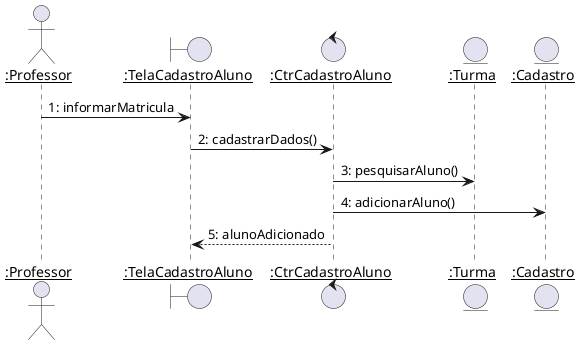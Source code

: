 @startuml adicionar_aluno
skinparam sequenceParticipant underline


actor ":Professor" as Professor
boundary ":TelaCadastroAluno" as TelaCadastroAluno
control ":CtrCadastroAluno" as CtrCadastroAluno
entity ":Turma" as Turma
entity ":Cadastro" as Cadastro

Professor -> TelaCadastroAluno : 1: informarMatricula 
TelaCadastroAluno -> CtrCadastroAluno : 2: cadastrarDados()
CtrCadastroAluno -> Turma : 3: pesquisarAluno()
CtrCadastroAluno -> Cadastro : 4: adicionarAluno()
CtrCadastroAluno --> TelaCadastroAluno : 5: alunoAdicionado
